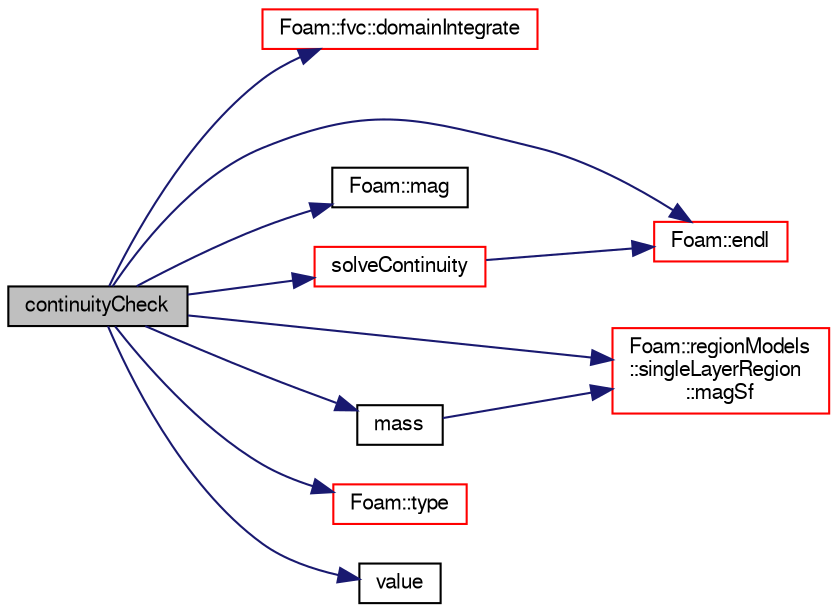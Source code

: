 digraph "continuityCheck"
{
  bgcolor="transparent";
  edge [fontname="FreeSans",fontsize="10",labelfontname="FreeSans",labelfontsize="10"];
  node [fontname="FreeSans",fontsize="10",shape=record];
  rankdir="LR";
  Node1 [label="continuityCheck",height=0.2,width=0.4,color="black", fillcolor="grey75", style="filled" fontcolor="black"];
  Node1 -> Node2 [color="midnightblue",fontsize="10",style="solid",fontname="FreeSans"];
  Node2 [label="Foam::fvc::domainIntegrate",height=0.2,width=0.4,color="red",URL="$a10271.html#a97e6958677a3a619ece7528613725d84"];
  Node1 -> Node3 [color="midnightblue",fontsize="10",style="solid",fontname="FreeSans"];
  Node3 [label="Foam::endl",height=0.2,width=0.4,color="red",URL="$a10237.html#a2db8fe02a0d3909e9351bb4275b23ce4",tooltip="Add newline and flush stream. "];
  Node1 -> Node4 [color="midnightblue",fontsize="10",style="solid",fontname="FreeSans"];
  Node4 [label="Foam::mag",height=0.2,width=0.4,color="black",URL="$a10237.html#a929da2a3fdcf3dacbbe0487d3a330dae"];
  Node1 -> Node5 [color="midnightblue",fontsize="10",style="solid",fontname="FreeSans"];
  Node5 [label="Foam::regionModels\l::singleLayerRegion\l::magSf",height=0.2,width=0.4,color="red",URL="$a02253.html#a50c2173eeb08076209dffc96c59f9372",tooltip="Return the face area magnitudes / [m2]. "];
  Node1 -> Node6 [color="midnightblue",fontsize="10",style="solid",fontname="FreeSans"];
  Node6 [label="mass",height=0.2,width=0.4,color="black",URL="$a01200.html#ab93c309724d9d48bd223ad13a57d356f",tooltip="Return the current film mass. "];
  Node6 -> Node5 [color="midnightblue",fontsize="10",style="solid",fontname="FreeSans"];
  Node1 -> Node7 [color="midnightblue",fontsize="10",style="solid",fontname="FreeSans"];
  Node7 [label="solveContinuity",height=0.2,width=0.4,color="red",URL="$a01200.html#a1a4c7f06441e29b9703723dfd2e5976d",tooltip="Solve continuity equation. "];
  Node7 -> Node3 [color="midnightblue",fontsize="10",style="solid",fontname="FreeSans"];
  Node1 -> Node8 [color="midnightblue",fontsize="10",style="solid",fontname="FreeSans"];
  Node8 [label="Foam::type",height=0.2,width=0.4,color="red",URL="$a10237.html#aec48583af672626378f501eb9fc32cd1",tooltip="Return the file type: DIRECTORY or FILE. "];
  Node1 -> Node9 [color="midnightblue",fontsize="10",style="solid",fontname="FreeSans"];
  Node9 [label="value",height=0.2,width=0.4,color="black",URL="$a04591.html#a7f851d6ccb9cf41e28285ce3b75e11df"];
}
